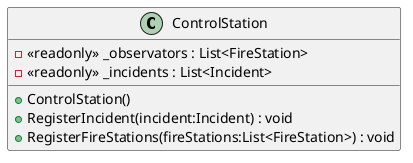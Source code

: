 @startuml
class ControlStation {
    - <<readonly>> _observators : List<FireStation>
    - <<readonly>> _incidents : List<Incident>
    + ControlStation()
    + RegisterIncident(incident:Incident) : void
    + RegisterFireStations(fireStations:List<FireStation>) : void
}
@enduml
